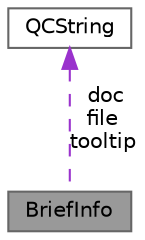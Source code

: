 digraph "BriefInfo"
{
 // INTERACTIVE_SVG=YES
 // LATEX_PDF_SIZE
  bgcolor="transparent";
  edge [fontname=Helvetica,fontsize=10,labelfontname=Helvetica,labelfontsize=10];
  node [fontname=Helvetica,fontsize=10,shape=box,height=0.2,width=0.4];
  Node1 [label="BriefInfo",height=0.2,width=0.4,color="gray40", fillcolor="grey60", style="filled", fontcolor="black",tooltip="Data associated with a brief description."];
  Node2 -> Node1 [dir="back",color="darkorchid3",style="dashed",label=" doc\nfile\ntooltip" ];
  Node2 [label="QCString",height=0.2,width=0.4,color="gray40", fillcolor="white", style="filled",URL="$d9/d45/class_q_c_string.html",tooltip="This is an alternative implementation of QCString."];
}
